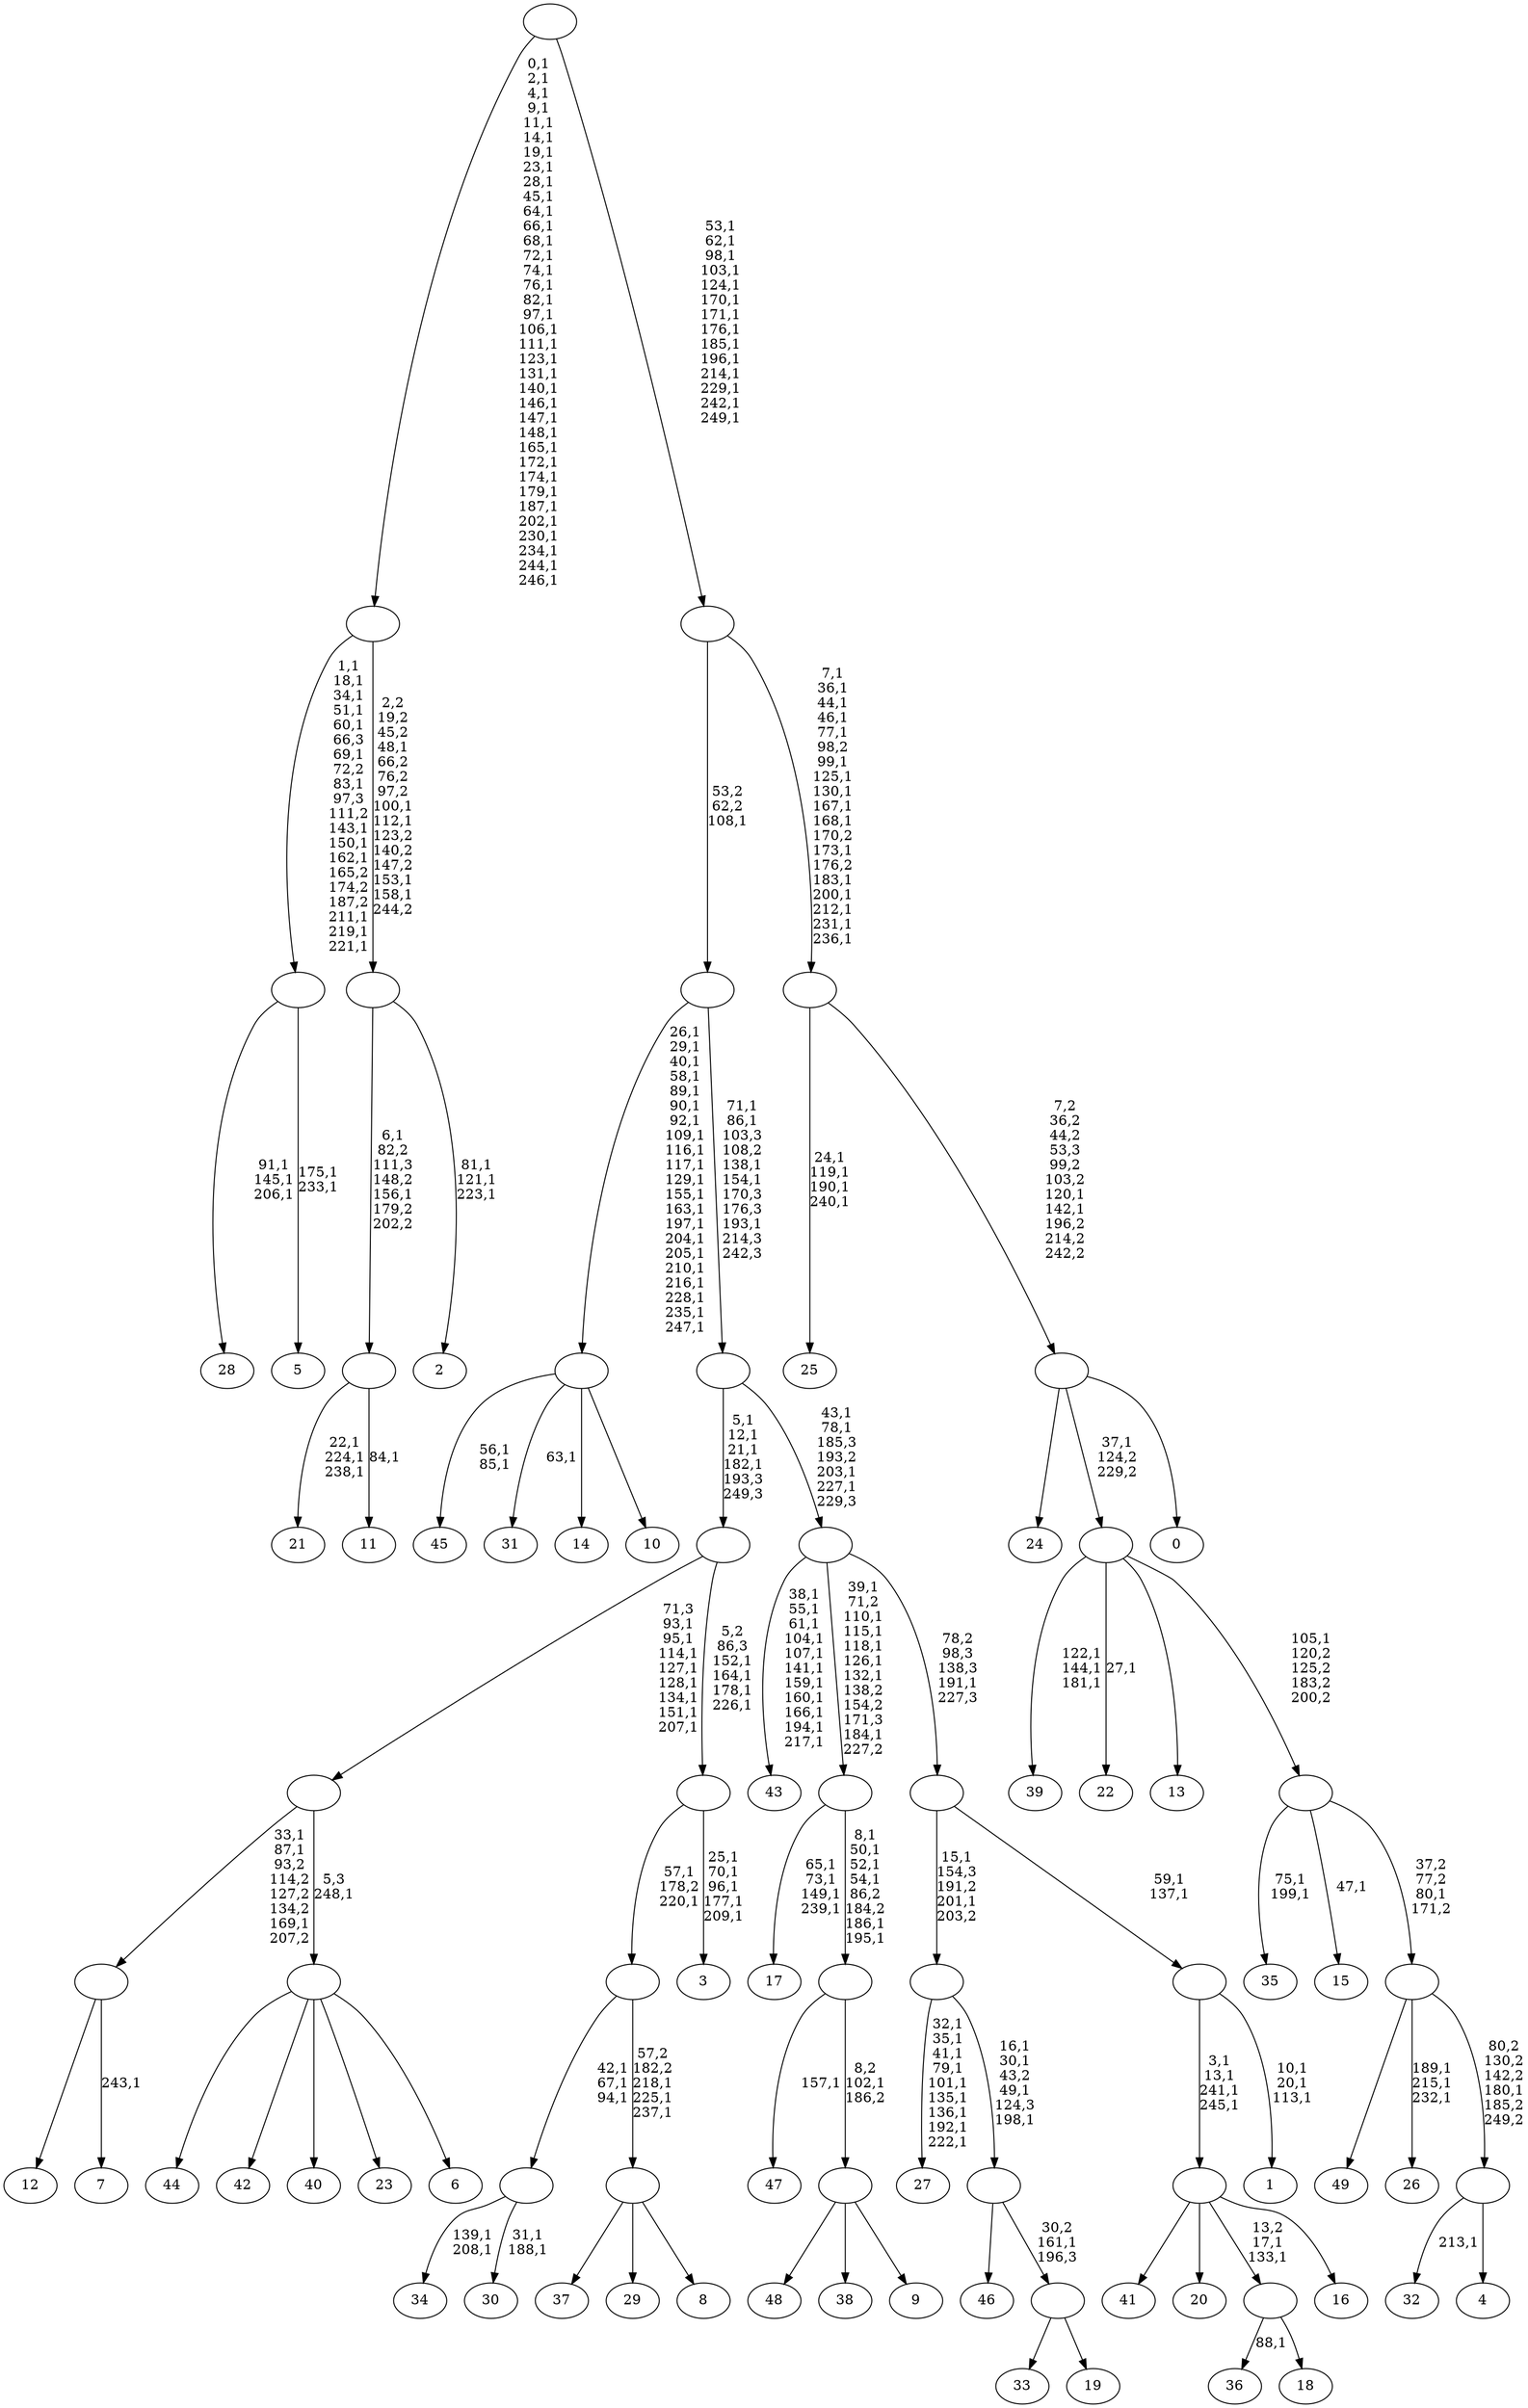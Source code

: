 digraph T {
	300 [label="49"]
	299 [label="48"]
	298 [label="47"]
	296 [label="46"]
	295 [label="45"]
	292 [label="44"]
	291 [label="43"]
	279 [label="42"]
	278 [label="41"]
	277 [label="40"]
	276 [label="39"]
	272 [label="38"]
	271 [label="37"]
	270 [label="36"]
	268 [label="35"]
	265 [label="34"]
	262 [label="33"]
	261 [label="32"]
	259 [label="31"]
	257 [label="30"]
	254 [label=""]
	251 [label="29"]
	250 [label="28"]
	246 [label="27"]
	236 [label="26"]
	232 [label="25"]
	227 [label="24"]
	226 [label="23"]
	225 [label="22"]
	223 [label="21"]
	219 [label="20"]
	218 [label="19"]
	217 [label=""]
	216 [label=""]
	212 [label=""]
	210 [label="18"]
	209 [label=""]
	207 [label="17"]
	202 [label="16"]
	201 [label=""]
	197 [label="15"]
	195 [label="14"]
	194 [label="13"]
	193 [label="12"]
	192 [label="11"]
	190 [label=""]
	188 [label="10"]
	187 [label=""]
	166 [label="9"]
	165 [label=""]
	164 [label=""]
	158 [label=""]
	151 [label="8"]
	150 [label=""]
	147 [label=""]
	145 [label="7"]
	143 [label=""]
	140 [label="6"]
	139 [label=""]
	138 [label=""]
	130 [label="5"]
	127 [label=""]
	114 [label="4"]
	113 [label=""]
	112 [label=""]
	111 [label=""]
	110 [label=""]
	109 [label="3"]
	103 [label=""]
	99 [label=""]
	95 [label="2"]
	91 [label=""]
	86 [label=""]
	50 [label="1"]
	46 [label=""]
	44 [label=""]
	43 [label=""]
	39 [label=""]
	34 [label=""]
	33 [label="0"]
	32 [label=""]
	30 [label=""]
	14 [label=""]
	0 [label=""]
	254 -> 257 [label="31,1\n188,1"]
	254 -> 265 [label="139,1\n208,1"]
	217 -> 262 [label=""]
	217 -> 218 [label=""]
	216 -> 296 [label=""]
	216 -> 217 [label="30,2\n161,1\n196,3"]
	212 -> 216 [label="16,1\n30,1\n43,2\n49,1\n124,3\n198,1"]
	212 -> 246 [label="32,1\n35,1\n41,1\n79,1\n101,1\n135,1\n136,1\n192,1\n222,1"]
	209 -> 270 [label="88,1"]
	209 -> 210 [label=""]
	201 -> 209 [label="13,2\n17,1\n133,1"]
	201 -> 278 [label=""]
	201 -> 219 [label=""]
	201 -> 202 [label=""]
	190 -> 192 [label="84,1"]
	190 -> 223 [label="22,1\n224,1\n238,1"]
	187 -> 259 [label="63,1"]
	187 -> 295 [label="56,1\n85,1"]
	187 -> 195 [label=""]
	187 -> 188 [label=""]
	165 -> 299 [label=""]
	165 -> 272 [label=""]
	165 -> 166 [label=""]
	164 -> 298 [label="157,1"]
	164 -> 165 [label="8,2\n102,1\n186,2"]
	158 -> 164 [label="8,1\n50,1\n52,1\n54,1\n86,2\n184,2\n186,1\n195,1"]
	158 -> 207 [label="65,1\n73,1\n149,1\n239,1"]
	150 -> 271 [label=""]
	150 -> 251 [label=""]
	150 -> 151 [label=""]
	147 -> 150 [label="57,2\n182,2\n218,1\n225,1\n237,1"]
	147 -> 254 [label="42,1\n67,1\n94,1"]
	143 -> 145 [label="243,1"]
	143 -> 193 [label=""]
	139 -> 292 [label=""]
	139 -> 279 [label=""]
	139 -> 277 [label=""]
	139 -> 226 [label=""]
	139 -> 140 [label=""]
	138 -> 143 [label="33,1\n87,1\n93,2\n114,2\n127,2\n134,2\n169,1\n207,2"]
	138 -> 139 [label="5,3\n248,1"]
	127 -> 130 [label="175,1\n233,1"]
	127 -> 250 [label="91,1\n145,1\n206,1"]
	113 -> 261 [label="213,1"]
	113 -> 114 [label=""]
	112 -> 236 [label="189,1\n215,1\n232,1"]
	112 -> 300 [label=""]
	112 -> 113 [label="80,2\n130,2\n142,2\n180,1\n185,2\n249,2"]
	111 -> 197 [label="47,1"]
	111 -> 268 [label="75,1\n199,1"]
	111 -> 112 [label="37,2\n77,2\n80,1\n171,2"]
	110 -> 225 [label="27,1"]
	110 -> 276 [label="122,1\n144,1\n181,1"]
	110 -> 194 [label=""]
	110 -> 111 [label="105,1\n120,2\n125,2\n183,2\n200,2"]
	103 -> 109 [label="25,1\n70,1\n96,1\n177,1\n209,1"]
	103 -> 147 [label="57,1\n178,2\n220,1"]
	99 -> 103 [label="5,2\n86,3\n152,1\n164,1\n178,1\n226,1"]
	99 -> 138 [label="71,3\n93,1\n95,1\n114,1\n127,1\n128,1\n134,1\n151,1\n207,1"]
	91 -> 95 [label="81,1\n121,1\n223,1"]
	91 -> 190 [label="6,1\n82,2\n111,3\n148,2\n156,1\n179,2\n202,2"]
	86 -> 91 [label="2,2\n19,2\n45,2\n48,1\n66,2\n76,2\n97,2\n100,1\n112,1\n123,2\n140,2\n147,2\n153,1\n158,1\n244,2"]
	86 -> 127 [label="1,1\n18,1\n34,1\n51,1\n60,1\n66,3\n69,1\n72,2\n83,1\n97,3\n111,2\n143,1\n150,1\n162,1\n165,2\n174,2\n187,2\n211,1\n219,1\n221,1"]
	46 -> 50 [label="10,1\n20,1\n113,1"]
	46 -> 201 [label="3,1\n13,1\n241,1\n245,1"]
	44 -> 46 [label="59,1\n137,1"]
	44 -> 212 [label="15,1\n154,3\n191,2\n201,1\n203,2"]
	43 -> 158 [label="39,1\n71,2\n110,1\n115,1\n118,1\n126,1\n132,1\n138,2\n154,2\n171,3\n184,1\n227,2"]
	43 -> 291 [label="38,1\n55,1\n61,1\n104,1\n107,1\n141,1\n159,1\n160,1\n166,1\n194,1\n217,1"]
	43 -> 44 [label="78,2\n98,3\n138,3\n191,1\n227,3"]
	39 -> 43 [label="43,1\n78,1\n185,3\n193,2\n203,1\n227,1\n229,3"]
	39 -> 99 [label="5,1\n12,1\n21,1\n182,1\n193,3\n249,3"]
	34 -> 39 [label="71,1\n86,1\n103,3\n108,2\n138,1\n154,1\n170,3\n176,3\n193,1\n214,3\n242,3"]
	34 -> 187 [label="26,1\n29,1\n40,1\n58,1\n89,1\n90,1\n92,1\n109,1\n116,1\n117,1\n129,1\n155,1\n163,1\n197,1\n204,1\n205,1\n210,1\n216,1\n228,1\n235,1\n247,1"]
	32 -> 227 [label=""]
	32 -> 110 [label="37,1\n124,2\n229,2"]
	32 -> 33 [label=""]
	30 -> 32 [label="7,2\n36,2\n44,2\n53,3\n99,2\n103,2\n120,1\n142,1\n196,2\n214,2\n242,2"]
	30 -> 232 [label="24,1\n119,1\n190,1\n240,1"]
	14 -> 30 [label="7,1\n36,1\n44,1\n46,1\n77,1\n98,2\n99,1\n125,1\n130,1\n167,1\n168,1\n170,2\n173,1\n176,2\n183,1\n200,1\n212,1\n231,1\n236,1"]
	14 -> 34 [label="53,2\n62,2\n108,1"]
	0 -> 14 [label="53,1\n62,1\n98,1\n103,1\n124,1\n170,1\n171,1\n176,1\n185,1\n196,1\n214,1\n229,1\n242,1\n249,1"]
	0 -> 86 [label="0,1\n2,1\n4,1\n9,1\n11,1\n14,1\n19,1\n23,1\n28,1\n45,1\n64,1\n66,1\n68,1\n72,1\n74,1\n76,1\n82,1\n97,1\n106,1\n111,1\n123,1\n131,1\n140,1\n146,1\n147,1\n148,1\n165,1\n172,1\n174,1\n179,1\n187,1\n202,1\n230,1\n234,1\n244,1\n246,1"]
}

